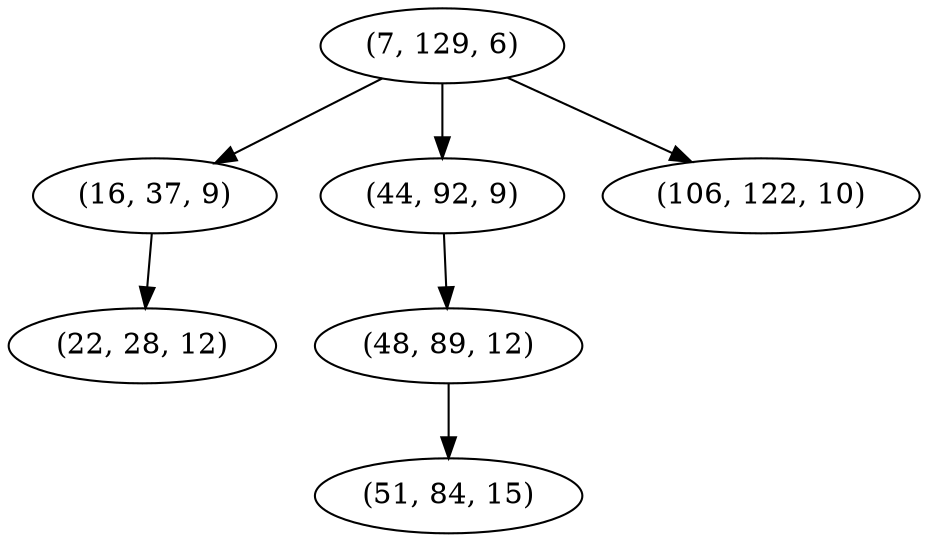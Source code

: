 digraph tree {
    "(7, 129, 6)";
    "(16, 37, 9)";
    "(22, 28, 12)";
    "(44, 92, 9)";
    "(48, 89, 12)";
    "(51, 84, 15)";
    "(106, 122, 10)";
    "(7, 129, 6)" -> "(16, 37, 9)";
    "(7, 129, 6)" -> "(44, 92, 9)";
    "(7, 129, 6)" -> "(106, 122, 10)";
    "(16, 37, 9)" -> "(22, 28, 12)";
    "(44, 92, 9)" -> "(48, 89, 12)";
    "(48, 89, 12)" -> "(51, 84, 15)";
}
